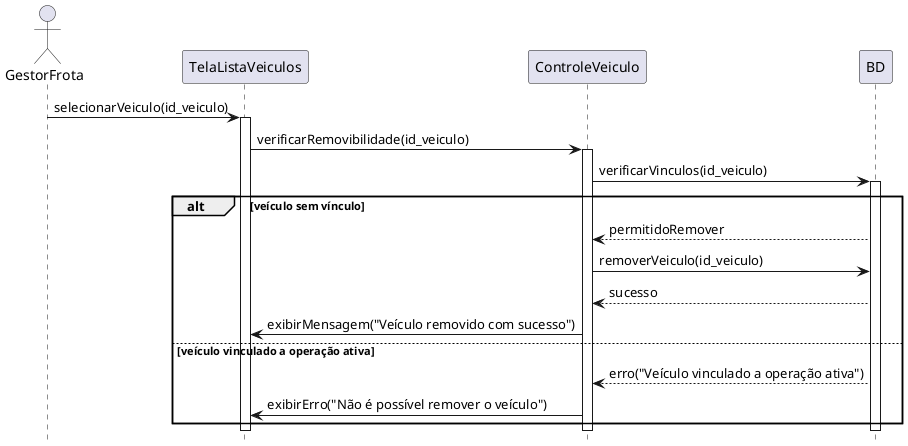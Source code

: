 @startuml "Remover Veículo"
hide footbox

actor GestorFrota as gestor_ator
participant TelaListaVeiculos as tela_lista_veiculos
participant ControleVeiculo as controle_veiculo
participant BD as bd

gestor_ator -> tela_lista_veiculos: selecionarVeiculo(id_veiculo)
activate tela_lista_veiculos

tela_lista_veiculos -> controle_veiculo: verificarRemovibilidade(id_veiculo)
activate controle_veiculo

controle_veiculo -> bd: verificarVinculos(id_veiculo)
activate bd

alt veículo sem vínculo
    bd --> controle_veiculo: permitidoRemover
    controle_veiculo -> bd: removerVeiculo(id_veiculo)
    bd --> controle_veiculo: sucesso
    controle_veiculo -> tela_lista_veiculos: exibirMensagem("Veículo removido com sucesso")
else veículo vinculado a operação ativa
    bd --> controle_veiculo: erro("Veículo vinculado a operação ativa")
    controle_veiculo -> tela_lista_veiculos: exibirErro("Não é possível remover o veículo")
end

deactivate bd

deactivate controle_veiculo

deactivate tela_lista_veiculos
@enduml